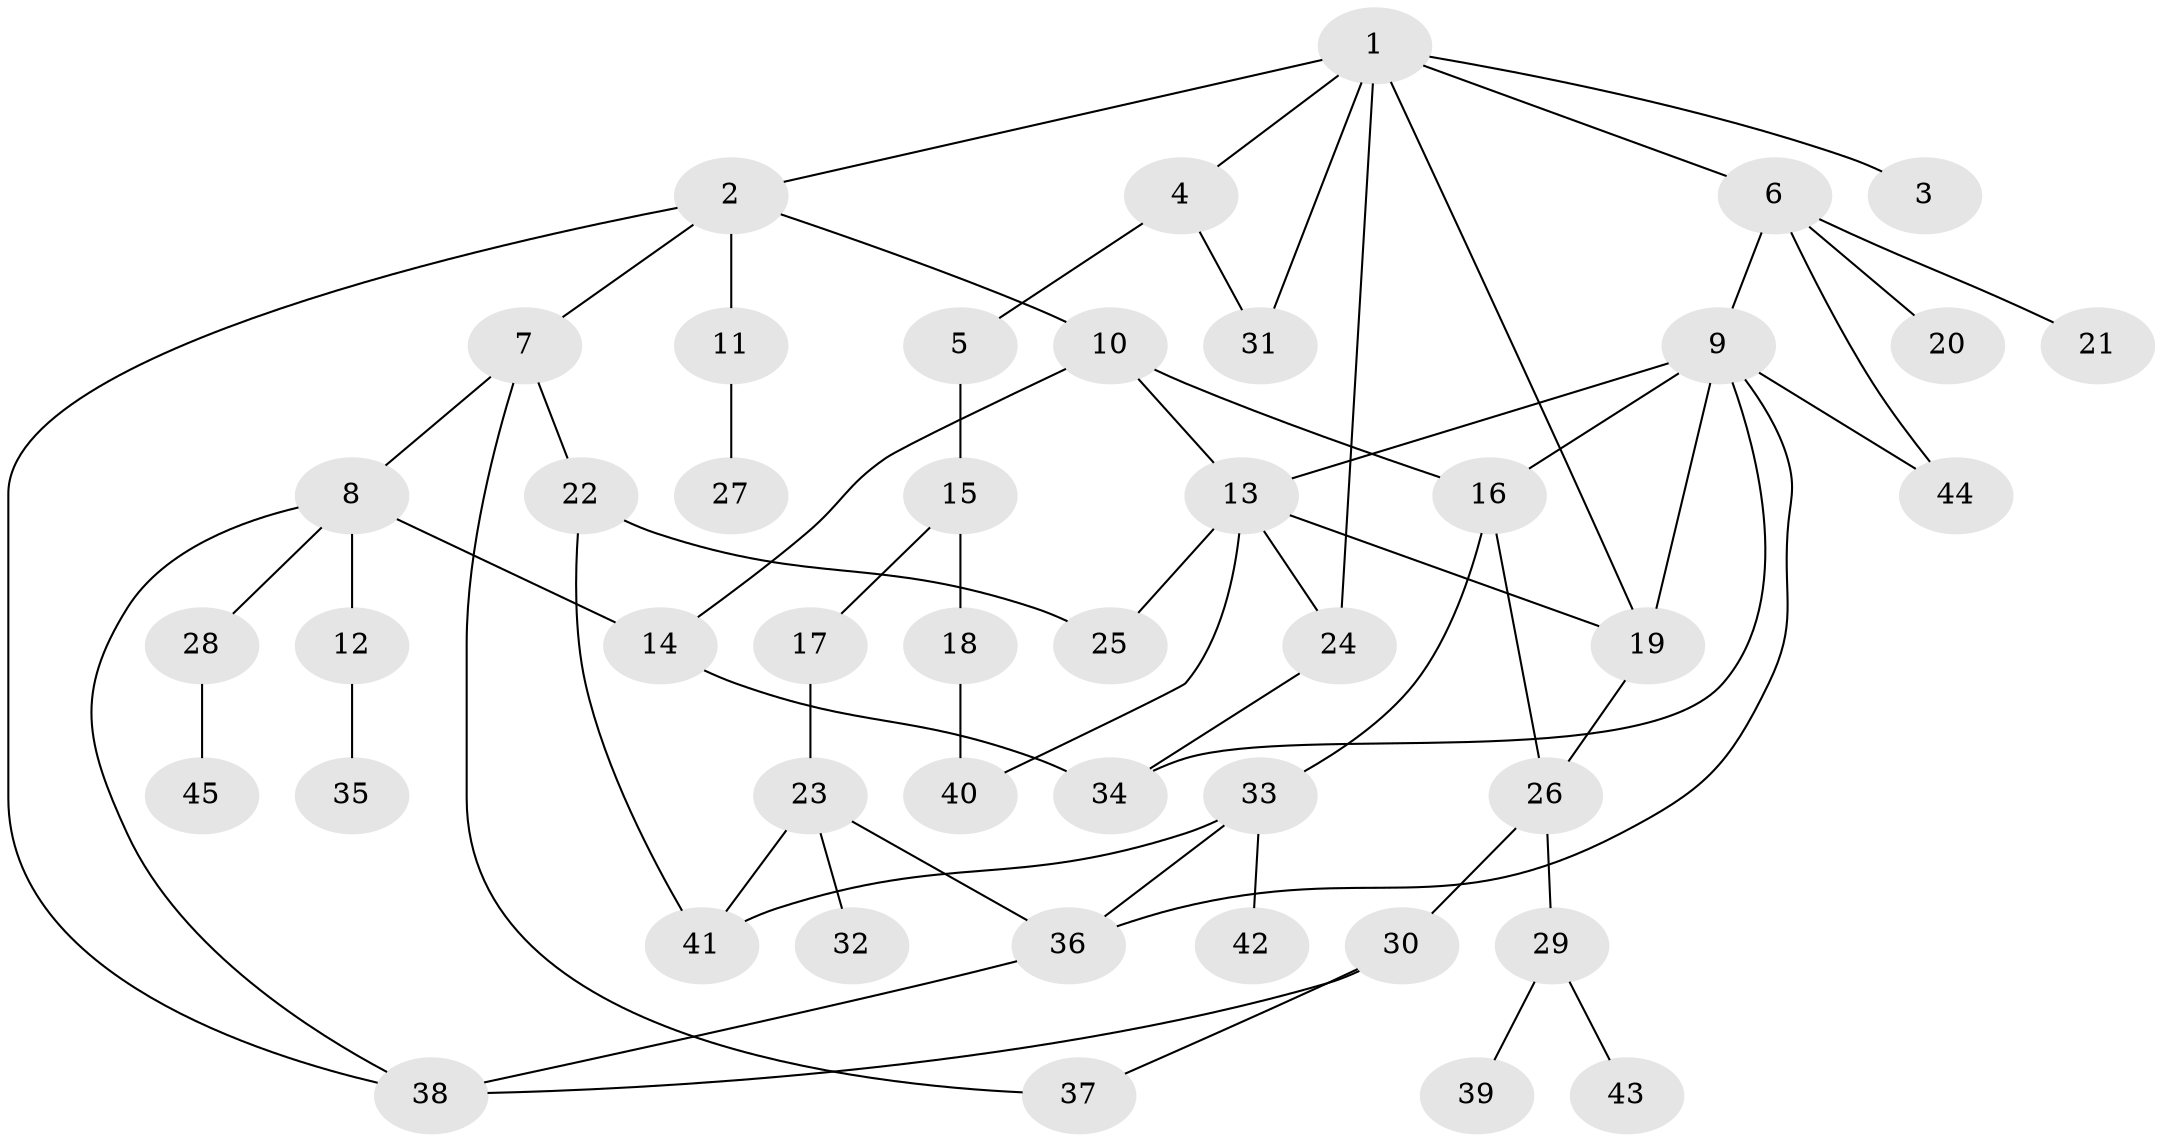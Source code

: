 // original degree distribution, {8: 0.011494252873563218, 6: 0.034482758620689655, 2: 0.27586206896551724, 3: 0.21839080459770116, 5: 0.06896551724137931, 4: 0.08045977011494253, 1: 0.3103448275862069}
// Generated by graph-tools (version 1.1) at 2025/34/03/09/25 02:34:33]
// undirected, 45 vertices, 65 edges
graph export_dot {
graph [start="1"]
  node [color=gray90,style=filled];
  1;
  2;
  3;
  4;
  5;
  6;
  7;
  8;
  9;
  10;
  11;
  12;
  13;
  14;
  15;
  16;
  17;
  18;
  19;
  20;
  21;
  22;
  23;
  24;
  25;
  26;
  27;
  28;
  29;
  30;
  31;
  32;
  33;
  34;
  35;
  36;
  37;
  38;
  39;
  40;
  41;
  42;
  43;
  44;
  45;
  1 -- 2 [weight=1.0];
  1 -- 3 [weight=1.0];
  1 -- 4 [weight=1.0];
  1 -- 6 [weight=1.0];
  1 -- 19 [weight=1.0];
  1 -- 24 [weight=1.0];
  1 -- 31 [weight=1.0];
  2 -- 7 [weight=1.0];
  2 -- 10 [weight=1.0];
  2 -- 11 [weight=1.0];
  2 -- 38 [weight=1.0];
  4 -- 5 [weight=1.0];
  4 -- 31 [weight=1.0];
  5 -- 15 [weight=1.0];
  6 -- 9 [weight=1.0];
  6 -- 20 [weight=1.0];
  6 -- 21 [weight=1.0];
  6 -- 44 [weight=1.0];
  7 -- 8 [weight=1.0];
  7 -- 22 [weight=1.0];
  7 -- 37 [weight=1.0];
  8 -- 12 [weight=1.0];
  8 -- 14 [weight=1.0];
  8 -- 28 [weight=1.0];
  8 -- 38 [weight=1.0];
  9 -- 13 [weight=1.0];
  9 -- 16 [weight=1.0];
  9 -- 19 [weight=1.0];
  9 -- 34 [weight=1.0];
  9 -- 36 [weight=1.0];
  9 -- 44 [weight=1.0];
  10 -- 13 [weight=1.0];
  10 -- 14 [weight=1.0];
  10 -- 16 [weight=1.0];
  11 -- 27 [weight=1.0];
  12 -- 35 [weight=1.0];
  13 -- 19 [weight=1.0];
  13 -- 24 [weight=1.0];
  13 -- 25 [weight=1.0];
  13 -- 40 [weight=1.0];
  14 -- 34 [weight=1.0];
  15 -- 17 [weight=1.0];
  15 -- 18 [weight=1.0];
  16 -- 26 [weight=1.0];
  16 -- 33 [weight=1.0];
  17 -- 23 [weight=1.0];
  18 -- 40 [weight=1.0];
  19 -- 26 [weight=1.0];
  22 -- 25 [weight=1.0];
  22 -- 41 [weight=1.0];
  23 -- 32 [weight=1.0];
  23 -- 36 [weight=1.0];
  23 -- 41 [weight=1.0];
  24 -- 34 [weight=1.0];
  26 -- 29 [weight=1.0];
  26 -- 30 [weight=1.0];
  28 -- 45 [weight=1.0];
  29 -- 39 [weight=1.0];
  29 -- 43 [weight=1.0];
  30 -- 37 [weight=1.0];
  30 -- 38 [weight=1.0];
  33 -- 36 [weight=1.0];
  33 -- 41 [weight=1.0];
  33 -- 42 [weight=2.0];
  36 -- 38 [weight=1.0];
}
